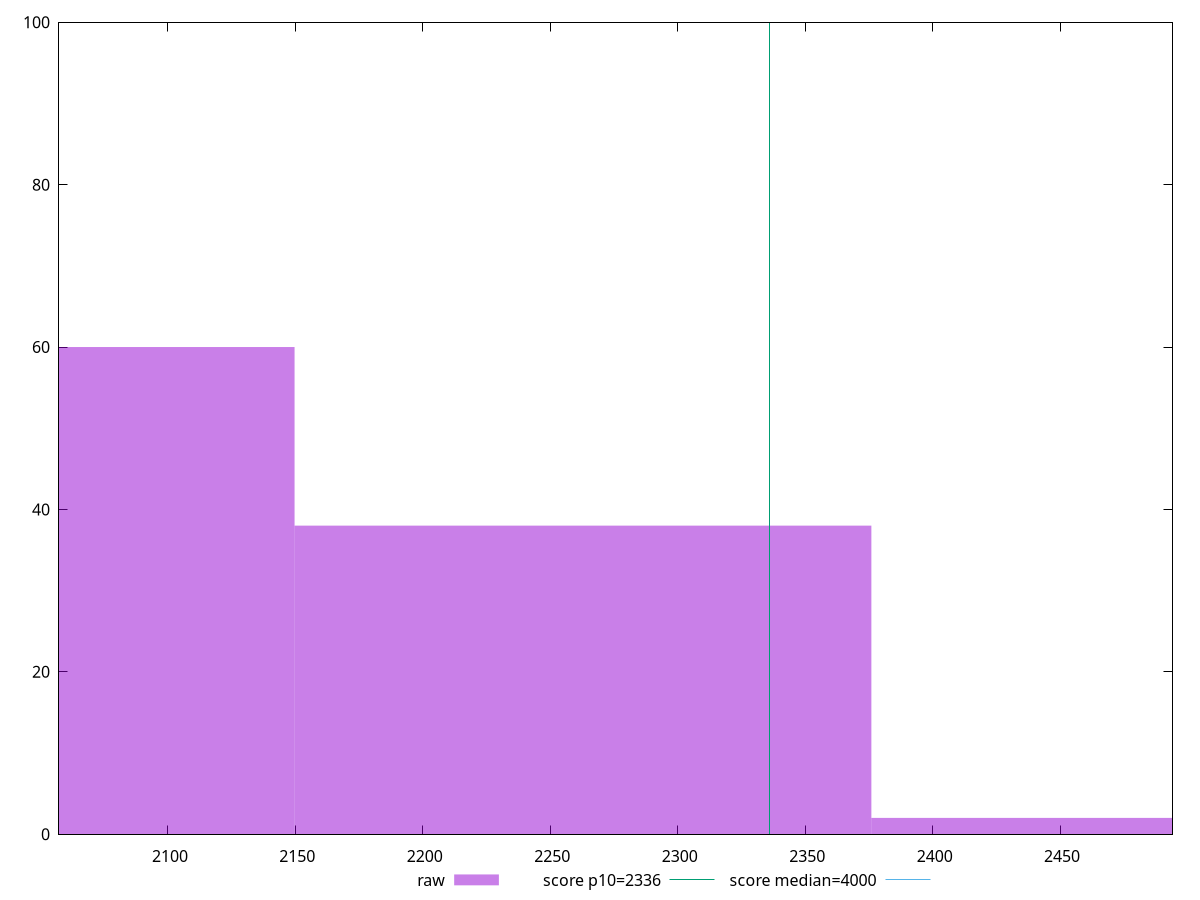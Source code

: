 reset

$raw <<EOF
2489.111904437233 2
2036.5461036304637 60
2262.8290040338484 38
EOF

set key outside below
set boxwidth 226.28290040338484
set xrange [2057.28075:2494.1005]
set yrange [0:100]
set trange [0:100]
set style fill transparent solid 0.5 noborder

set parametric
set terminal svg size 640, 490 enhanced background rgb 'white'
set output "report_00018_2021-02-10T15-25-16.877Z/first-contentful-paint/samples/pages+cached/raw/histogram.svg"

plot $raw title "raw" with boxes, \
     2336,t title "score p10=2336", \
     4000,t title "score median=4000"

reset
